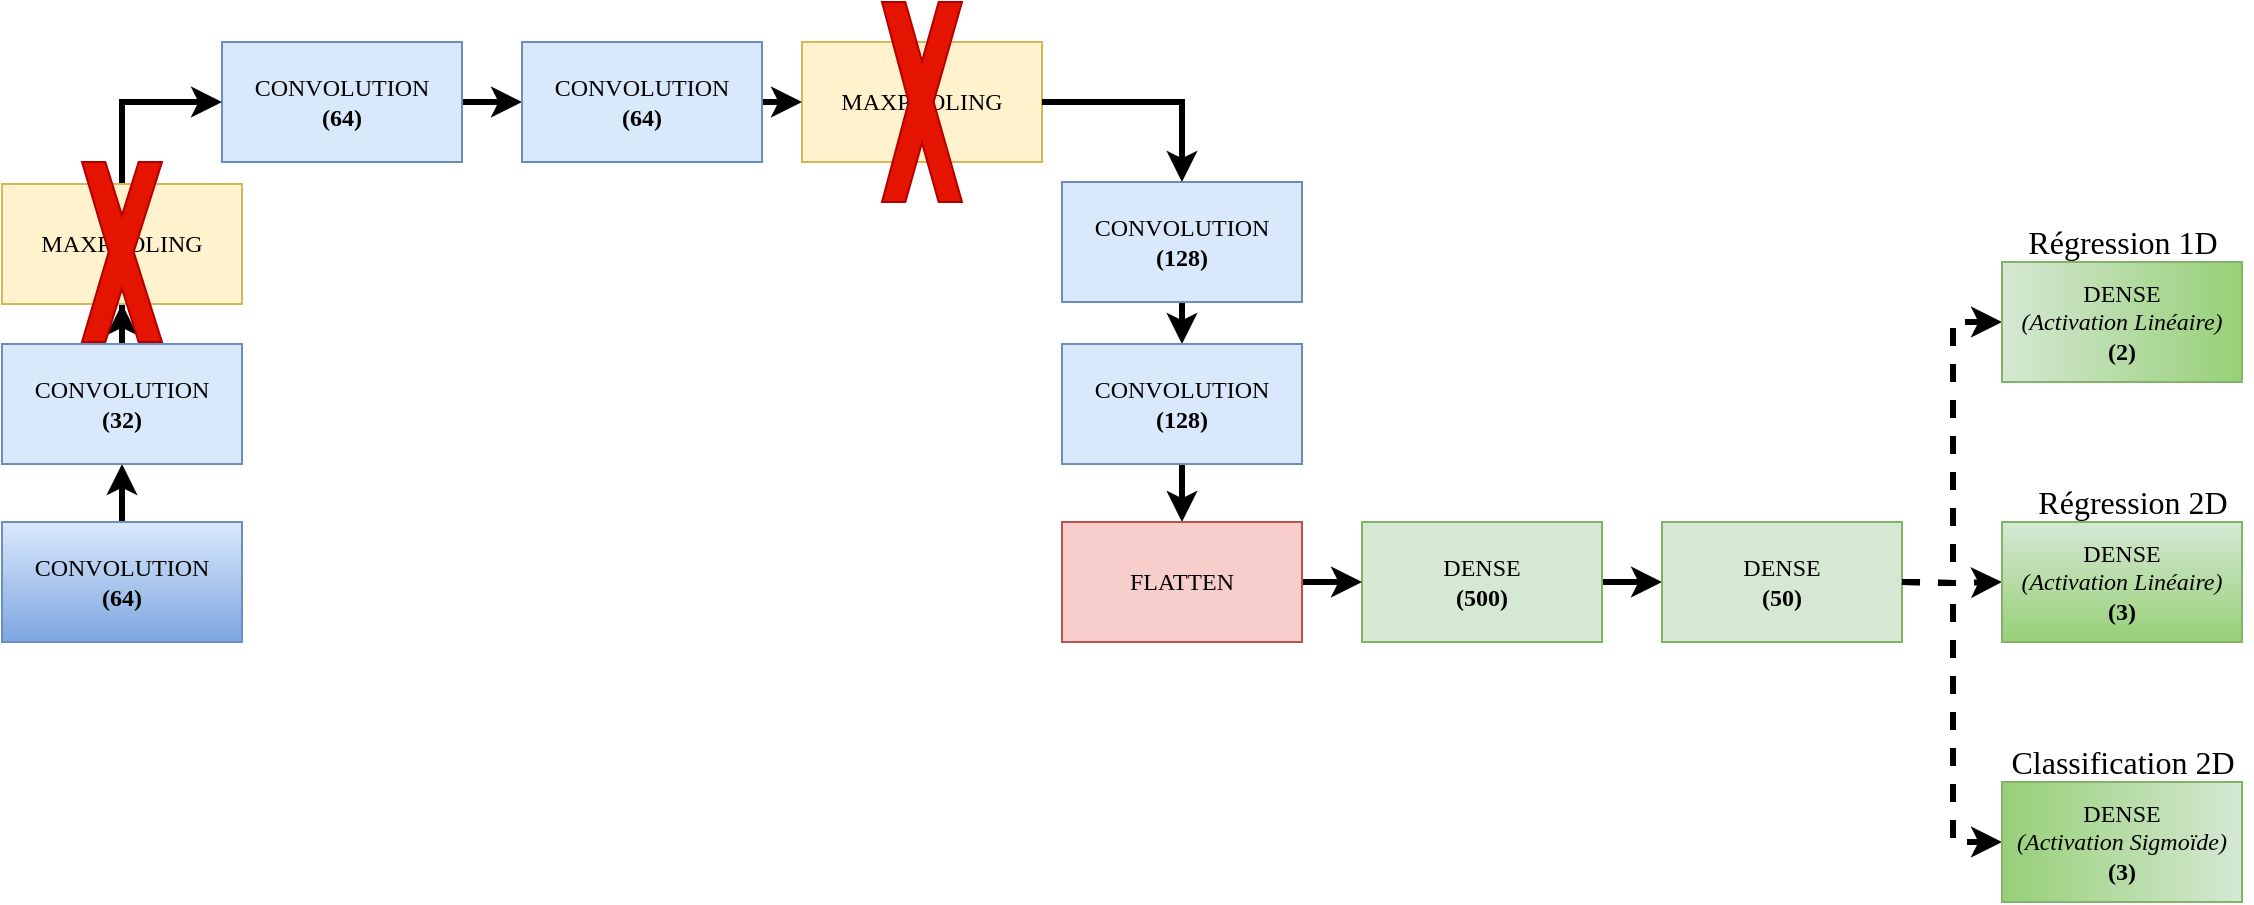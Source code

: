 <mxfile version="13.6.2" type="device" pages="2"><diagram id="00Otvtv3kpeO-yfdXEUo" name="Page-1"><mxGraphModel dx="2048" dy="341" grid="1" gridSize="10" guides="1" tooltips="1" connect="1" arrows="1" fold="1" page="1" pageScale="1" pageWidth="1169" pageHeight="827" math="0" shadow="0"><root><mxCell id="UKNlv2apCD9zDsKlRs_M-0"/><mxCell id="UKNlv2apCD9zDsKlRs_M-1" parent="UKNlv2apCD9zDsKlRs_M-0"/><mxCell id="4Qm2p6rz_KEgVh6M-fWm-0" value="&lt;font face=&quot;iwona&quot;&gt;MAXPOOLING&lt;/font&gt;" style="rounded=0;whiteSpace=wrap;html=1;rotation=0;fillColor=#fff2cc;strokeColor=#d6b656;" parent="UKNlv2apCD9zDsKlRs_M-1" vertex="1"><mxGeometry x="440" y="1110" width="120" height="60" as="geometry"/></mxCell><mxCell id="UKNlv2apCD9zDsKlRs_M-2" style="edgeStyle=orthogonalEdgeStyle;rounded=0;orthogonalLoop=1;jettySize=auto;html=1;exitX=0.5;exitY=0;exitDx=0;exitDy=0;entryX=0.5;entryY=1;entryDx=0;entryDy=0;strokeWidth=3;" parent="UKNlv2apCD9zDsKlRs_M-1" source="UKNlv2apCD9zDsKlRs_M-3" target="UKNlv2apCD9zDsKlRs_M-5" edge="1"><mxGeometry relative="1" as="geometry"/></mxCell><mxCell id="UKNlv2apCD9zDsKlRs_M-3" value="&lt;font face=&quot;Iwona&quot;&gt;CONVOLUTION&lt;br&gt;&lt;b&gt;(64)&lt;/b&gt;&lt;br&gt;&lt;/font&gt;" style="rounded=0;whiteSpace=wrap;html=1;rotation=0;fillColor=#dae8fc;strokeColor=#6c8ebf;gradientColor=#7ea6e0;" parent="UKNlv2apCD9zDsKlRs_M-1" vertex="1"><mxGeometry x="40" y="1350" width="120" height="60" as="geometry"/></mxCell><mxCell id="UKNlv2apCD9zDsKlRs_M-23" style="edgeStyle=orthogonalEdgeStyle;rounded=0;orthogonalLoop=1;jettySize=auto;html=1;exitX=0.5;exitY=0;exitDx=0;exitDy=0;strokeWidth=3;" parent="UKNlv2apCD9zDsKlRs_M-1" source="UKNlv2apCD9zDsKlRs_M-5" edge="1" target="4Qm2p6rz_KEgVh6M-fWm-2"><mxGeometry relative="1" as="geometry"><mxPoint x="100" y="1244" as="targetPoint"/></mxGeometry></mxCell><mxCell id="UKNlv2apCD9zDsKlRs_M-5" value="&lt;span style=&quot;font-family: &amp;#34;iwona&amp;#34;&quot;&gt;CONVOLUTION&lt;/span&gt;&lt;font face=&quot;Iwona&quot;&gt;&lt;br&gt;&lt;b&gt;(32)&lt;/b&gt;&lt;br&gt;&lt;/font&gt;" style="rounded=0;whiteSpace=wrap;html=1;rotation=0;fillColor=#dae8fc;strokeColor=#6c8ebf;" parent="UKNlv2apCD9zDsKlRs_M-1" vertex="1"><mxGeometry x="40" y="1261" width="120" height="60" as="geometry"/></mxCell><mxCell id="UKNlv2apCD9zDsKlRs_M-6" style="edgeStyle=orthogonalEdgeStyle;rounded=0;orthogonalLoop=1;jettySize=auto;html=1;exitX=1;exitY=0.5;exitDx=0;exitDy=0;entryX=0;entryY=0.5;entryDx=0;entryDy=0;strokeWidth=3;" parent="UKNlv2apCD9zDsKlRs_M-1" source="UKNlv2apCD9zDsKlRs_M-7" target="UKNlv2apCD9zDsKlRs_M-9" edge="1"><mxGeometry relative="1" as="geometry"/></mxCell><mxCell id="UKNlv2apCD9zDsKlRs_M-7" value="&lt;span style=&quot;font-family: &amp;#34;iwona&amp;#34;&quot;&gt;CONVOLUTION&lt;/span&gt;&lt;font face=&quot;Iwona&quot;&gt;&lt;br&gt;&lt;/font&gt;&lt;b style=&quot;font-family: &amp;#34;iwona&amp;#34;&quot;&gt;(64)&lt;/b&gt;&lt;font face=&quot;Iwona&quot;&gt;&lt;br&gt;&lt;/font&gt;" style="rounded=0;whiteSpace=wrap;html=1;rotation=0;fillColor=#dae8fc;strokeColor=#6c8ebf;" parent="UKNlv2apCD9zDsKlRs_M-1" vertex="1"><mxGeometry x="150" y="1110" width="120" height="60" as="geometry"/></mxCell><mxCell id="UKNlv2apCD9zDsKlRs_M-25" style="edgeStyle=orthogonalEdgeStyle;rounded=0;orthogonalLoop=1;jettySize=auto;html=1;exitX=1;exitY=0.5;exitDx=0;exitDy=0;strokeWidth=3;entryX=0;entryY=0.5;entryDx=0;entryDy=0;" parent="UKNlv2apCD9zDsKlRs_M-1" source="UKNlv2apCD9zDsKlRs_M-9" target="4Qm2p6rz_KEgVh6M-fWm-0" edge="1"><mxGeometry relative="1" as="geometry"><mxPoint x="440" y="1080" as="targetPoint"/></mxGeometry></mxCell><mxCell id="UKNlv2apCD9zDsKlRs_M-9" value="&lt;span style=&quot;font-family: &amp;#34;iwona&amp;#34;&quot;&gt;CONVOLUTION&lt;/span&gt;&lt;font face=&quot;Iwona&quot;&gt;&lt;br&gt;&lt;/font&gt;&lt;b style=&quot;font-family: &amp;#34;iwona&amp;#34;&quot;&gt;(64)&lt;/b&gt;&lt;font face=&quot;Iwona&quot;&gt;&lt;br&gt;&lt;/font&gt;" style="rounded=0;whiteSpace=wrap;html=1;rotation=0;fillColor=#dae8fc;strokeColor=#6c8ebf;" parent="UKNlv2apCD9zDsKlRs_M-1" vertex="1"><mxGeometry x="300" y="1110" width="120" height="60" as="geometry"/></mxCell><mxCell id="UKNlv2apCD9zDsKlRs_M-10" style="edgeStyle=orthogonalEdgeStyle;rounded=0;orthogonalLoop=1;jettySize=auto;html=1;exitX=0.5;exitY=1;exitDx=0;exitDy=0;entryX=0.5;entryY=0;entryDx=0;entryDy=0;strokeWidth=3;" parent="UKNlv2apCD9zDsKlRs_M-1" source="UKNlv2apCD9zDsKlRs_M-11" target="UKNlv2apCD9zDsKlRs_M-13" edge="1"><mxGeometry relative="1" as="geometry"/></mxCell><mxCell id="UKNlv2apCD9zDsKlRs_M-11" value="&lt;span style=&quot;font-family: &amp;#34;iwona&amp;#34;&quot;&gt;CONVOLUTION&lt;/span&gt;&lt;font face=&quot;Iwona&quot;&gt;&lt;br&gt;&lt;/font&gt;&lt;b style=&quot;font-family: &amp;#34;iwona&amp;#34;&quot;&gt;(128)&lt;/b&gt;&lt;font face=&quot;Iwona&quot;&gt;&lt;br&gt;&lt;/font&gt;" style="rounded=0;whiteSpace=wrap;html=1;rotation=0;fillColor=#dae8fc;strokeColor=#6c8ebf;" parent="UKNlv2apCD9zDsKlRs_M-1" vertex="1"><mxGeometry x="570" y="1180" width="120" height="60" as="geometry"/></mxCell><mxCell id="UKNlv2apCD9zDsKlRs_M-12" style="edgeStyle=orthogonalEdgeStyle;rounded=0;orthogonalLoop=1;jettySize=auto;html=1;exitX=0.5;exitY=1;exitDx=0;exitDy=0;entryX=0.5;entryY=0;entryDx=0;entryDy=0;strokeWidth=3;" parent="UKNlv2apCD9zDsKlRs_M-1" source="UKNlv2apCD9zDsKlRs_M-13" target="UKNlv2apCD9zDsKlRs_M-19" edge="1"><mxGeometry relative="1" as="geometry"/></mxCell><mxCell id="UKNlv2apCD9zDsKlRs_M-13" value="&lt;span style=&quot;font-family: &amp;#34;iwona&amp;#34;&quot;&gt;CONVOLUTION&lt;/span&gt;&lt;font face=&quot;Iwona&quot;&gt;&lt;br&gt;&lt;/font&gt;&lt;b style=&quot;font-family: &amp;#34;iwona&amp;#34;&quot;&gt;(128)&lt;/b&gt;&lt;font face=&quot;Iwona&quot;&gt;&lt;br&gt;&lt;/font&gt;" style="rounded=0;whiteSpace=wrap;html=1;rotation=0;fillColor=#dae8fc;strokeColor=#6c8ebf;" parent="UKNlv2apCD9zDsKlRs_M-1" vertex="1"><mxGeometry x="570" y="1261" width="120" height="60" as="geometry"/></mxCell><mxCell id="UKNlv2apCD9zDsKlRs_M-14" style="edgeStyle=orthogonalEdgeStyle;rounded=0;orthogonalLoop=1;jettySize=auto;html=1;exitX=1;exitY=0.5;exitDx=0;exitDy=0;entryX=0;entryY=0.5;entryDx=0;entryDy=0;strokeWidth=3;" parent="UKNlv2apCD9zDsKlRs_M-1" source="UKNlv2apCD9zDsKlRs_M-15" target="UKNlv2apCD9zDsKlRs_M-17" edge="1"><mxGeometry relative="1" as="geometry"/></mxCell><mxCell id="UKNlv2apCD9zDsKlRs_M-15" value="&lt;font face=&quot;Iwona&quot;&gt;DENSE&lt;br&gt;&lt;/font&gt;&lt;b style=&quot;font-family: &amp;#34;iwona&amp;#34;&quot;&gt;(500)&lt;/b&gt;&lt;font face=&quot;Iwona&quot;&gt;&lt;br&gt;&lt;/font&gt;" style="rounded=0;whiteSpace=wrap;html=1;rotation=0;fillColor=#d5e8d4;strokeColor=#82b366;" parent="UKNlv2apCD9zDsKlRs_M-1" vertex="1"><mxGeometry x="720" y="1350" width="120" height="60" as="geometry"/></mxCell><mxCell id="UKNlv2apCD9zDsKlRs_M-17" value="&lt;font face=&quot;Iwona&quot;&gt;DENSE&lt;br&gt;&lt;/font&gt;&lt;b style=&quot;font-family: &amp;#34;iwona&amp;#34;&quot;&gt;(50)&lt;/b&gt;&lt;font face=&quot;Iwona&quot;&gt;&lt;br&gt;&lt;/font&gt;" style="rounded=0;whiteSpace=wrap;html=1;rotation=0;fillColor=#d5e8d4;strokeColor=#82b366;" parent="UKNlv2apCD9zDsKlRs_M-1" vertex="1"><mxGeometry x="870" y="1350" width="120" height="60" as="geometry"/></mxCell><mxCell id="UKNlv2apCD9zDsKlRs_M-18" style="edgeStyle=orthogonalEdgeStyle;rounded=0;orthogonalLoop=1;jettySize=auto;html=1;exitX=1;exitY=0.5;exitDx=0;exitDy=0;entryX=0;entryY=0.5;entryDx=0;entryDy=0;strokeWidth=3;" parent="UKNlv2apCD9zDsKlRs_M-1" source="UKNlv2apCD9zDsKlRs_M-19" target="UKNlv2apCD9zDsKlRs_M-15" edge="1"><mxGeometry relative="1" as="geometry"/></mxCell><mxCell id="UKNlv2apCD9zDsKlRs_M-19" value="&lt;font face=&quot;Iwona&quot;&gt;FLATTEN&lt;/font&gt;" style="rounded=0;whiteSpace=wrap;html=1;rotation=0;fillColor=#f8cecc;strokeColor=#b85450;" parent="UKNlv2apCD9zDsKlRs_M-1" vertex="1"><mxGeometry x="570" y="1350" width="120" height="60" as="geometry"/></mxCell><mxCell id="4Qm2p6rz_KEgVh6M-fWm-5" style="edgeStyle=orthogonalEdgeStyle;rounded=0;orthogonalLoop=1;jettySize=auto;html=1;exitX=1;exitY=0.5;exitDx=0;exitDy=0;entryX=0.5;entryY=0;entryDx=0;entryDy=0;strokeWidth=3;" parent="UKNlv2apCD9zDsKlRs_M-1" source="4Qm2p6rz_KEgVh6M-fWm-0" target="UKNlv2apCD9zDsKlRs_M-11" edge="1"><mxGeometry relative="1" as="geometry"/></mxCell><mxCell id="4Qm2p6rz_KEgVh6M-fWm-4" style="edgeStyle=orthogonalEdgeStyle;rounded=0;orthogonalLoop=1;jettySize=auto;html=1;exitX=0.5;exitY=0;exitDx=0;exitDy=0;entryX=0;entryY=0.5;entryDx=0;entryDy=0;strokeWidth=3;" parent="UKNlv2apCD9zDsKlRs_M-1" source="4Qm2p6rz_KEgVh6M-fWm-2" target="UKNlv2apCD9zDsKlRs_M-7" edge="1"><mxGeometry relative="1" as="geometry"/></mxCell><mxCell id="4Qm2p6rz_KEgVh6M-fWm-2" value="&lt;font face=&quot;iwona&quot;&gt;MAXPOOLING&lt;/font&gt;" style="rounded=0;whiteSpace=wrap;html=1;rotation=0;fillColor=#fff2cc;strokeColor=#d6b656;" parent="UKNlv2apCD9zDsKlRs_M-1" vertex="1"><mxGeometry x="40" y="1181" width="120" height="60" as="geometry"/></mxCell><mxCell id="_ALWueje62S_CPxYhR7v-0" value="" style="verticalLabelPosition=bottom;verticalAlign=top;html=1;shape=mxgraph.basic.x;fillColor=#e51400;strokeColor=#B20000;fontColor=#ffffff;" parent="UKNlv2apCD9zDsKlRs_M-1" vertex="1"><mxGeometry x="480" y="1090" width="40" height="100" as="geometry"/></mxCell><mxCell id="_ALWueje62S_CPxYhR7v-1" value="" style="verticalLabelPosition=bottom;verticalAlign=top;html=1;shape=mxgraph.basic.x;fillColor=#e51400;strokeColor=#B20000;fontColor=#ffffff;" parent="UKNlv2apCD9zDsKlRs_M-1" vertex="1"><mxGeometry x="80" y="1170" width="40" height="90" as="geometry"/></mxCell><mxCell id="kGxN3ogbd6R_nxYYPIKN-0" style="edgeStyle=orthogonalEdgeStyle;rounded=0;orthogonalLoop=1;jettySize=auto;html=1;exitX=1;exitY=0.5;exitDx=0;exitDy=0;entryX=0;entryY=0.5;entryDx=0;entryDy=0;strokeWidth=3;dashed=1;" edge="1" parent="UKNlv2apCD9zDsKlRs_M-1" target="kGxN3ogbd6R_nxYYPIKN-3"><mxGeometry relative="1" as="geometry"><mxPoint x="990" y="1380" as="sourcePoint"/></mxGeometry></mxCell><mxCell id="kGxN3ogbd6R_nxYYPIKN-1" style="edgeStyle=orthogonalEdgeStyle;rounded=0;orthogonalLoop=1;jettySize=auto;html=1;exitX=1;exitY=0.5;exitDx=0;exitDy=0;entryX=0;entryY=0.5;entryDx=0;entryDy=0;dashed=1;strokeWidth=3;" edge="1" parent="UKNlv2apCD9zDsKlRs_M-1" target="kGxN3ogbd6R_nxYYPIKN-4"><mxGeometry relative="1" as="geometry"><mxPoint x="990" y="1380" as="sourcePoint"/></mxGeometry></mxCell><mxCell id="kGxN3ogbd6R_nxYYPIKN-2" style="edgeStyle=orthogonalEdgeStyle;rounded=0;orthogonalLoop=1;jettySize=auto;html=1;exitX=1;exitY=0.5;exitDx=0;exitDy=0;entryX=0;entryY=0.5;entryDx=0;entryDy=0;dashed=1;strokeWidth=3;" edge="1" parent="UKNlv2apCD9zDsKlRs_M-1" target="kGxN3ogbd6R_nxYYPIKN-5"><mxGeometry relative="1" as="geometry"><mxPoint x="990" y="1380" as="sourcePoint"/></mxGeometry></mxCell><mxCell id="kGxN3ogbd6R_nxYYPIKN-3" value="&lt;font face=&quot;Iwona&quot;&gt;DENSE&lt;br&gt;&lt;i&gt;(Activation Linéaire)&lt;br&gt;&lt;/i&gt;&lt;/font&gt;&lt;b style=&quot;font-family: &amp;#34;iwona&amp;#34;&quot;&gt;(2)&lt;/b&gt;&lt;font face=&quot;Iwona&quot;&gt;&lt;i&gt;&lt;br&gt;&lt;/i&gt;&lt;/font&gt;" style="rounded=0;whiteSpace=wrap;html=1;rotation=0;fillColor=#d5e8d4;strokeColor=#82b366;gradientColor=#97d077;gradientDirection=east;" vertex="1" parent="UKNlv2apCD9zDsKlRs_M-1"><mxGeometry x="1040" y="1220" width="120" height="60" as="geometry"/></mxCell><mxCell id="kGxN3ogbd6R_nxYYPIKN-4" value="&lt;font face=&quot;Iwona&quot;&gt;DENSE&lt;br&gt;&lt;/font&gt;&lt;i style=&quot;font-family: &amp;#34;iwona&amp;#34;&quot;&gt;(&lt;/i&gt;&lt;i style=&quot;font-family: &amp;#34;iwona&amp;#34;&quot;&gt;Activation Linéaire&lt;/i&gt;&lt;i style=&quot;font-family: &amp;#34;iwona&amp;#34;&quot;&gt;)&lt;/i&gt;&lt;font face=&quot;Iwona&quot;&gt;&lt;i&gt;&lt;br&gt;&lt;/i&gt;&lt;/font&gt;&lt;b style=&quot;font-family: &amp;#34;iwona&amp;#34;&quot;&gt;(3)&lt;/b&gt;&lt;font face=&quot;Iwona&quot;&gt;&lt;i&gt;&lt;br&gt;&lt;/i&gt;&lt;/font&gt;" style="rounded=0;whiteSpace=wrap;html=1;rotation=0;fillColor=#d5e8d4;strokeColor=#82b366;gradientColor=#97d077;" vertex="1" parent="UKNlv2apCD9zDsKlRs_M-1"><mxGeometry x="1040" y="1350" width="120" height="60" as="geometry"/></mxCell><mxCell id="kGxN3ogbd6R_nxYYPIKN-5" value="&lt;font face=&quot;Iwona&quot;&gt;DENSE&lt;br&gt;&lt;/font&gt;&lt;i style=&quot;font-family: &amp;#34;iwona&amp;#34;&quot;&gt;(Activation Sigmoïde)&lt;/i&gt;&lt;font face=&quot;Iwona&quot;&gt;&lt;i&gt;&lt;br&gt;&lt;/i&gt;&lt;/font&gt;&lt;b style=&quot;font-family: &amp;#34;iwona&amp;#34;&quot;&gt;(3)&lt;/b&gt;&lt;font face=&quot;Iwona&quot;&gt;&lt;i&gt;&lt;br&gt;&lt;/i&gt;&lt;/font&gt;" style="rounded=0;whiteSpace=wrap;html=1;rotation=0;fillColor=#d5e8d4;strokeColor=#82b366;gradientColor=#97d077;gradientDirection=west;" vertex="1" parent="UKNlv2apCD9zDsKlRs_M-1"><mxGeometry x="1040" y="1480" width="120" height="60" as="geometry"/></mxCell><mxCell id="kGxN3ogbd6R_nxYYPIKN-6" value="&lt;font face=&quot;Iwona&quot; style=&quot;font-size: 16px&quot;&gt;Régression 1D&lt;/font&gt;" style="text;html=1;align=center;verticalAlign=middle;resizable=0;points=[];autosize=1;" vertex="1" parent="UKNlv2apCD9zDsKlRs_M-1"><mxGeometry x="1040" y="1200" width="120" height="20" as="geometry"/></mxCell><mxCell id="kGxN3ogbd6R_nxYYPIKN-7" value="&lt;font face=&quot;Iwona&quot; style=&quot;font-size: 16px&quot;&gt;Régression 2D&lt;/font&gt;" style="text;html=1;align=center;verticalAlign=middle;resizable=0;points=[];autosize=1;" vertex="1" parent="UKNlv2apCD9zDsKlRs_M-1"><mxGeometry x="1045" y="1330" width="120" height="20" as="geometry"/></mxCell><mxCell id="kGxN3ogbd6R_nxYYPIKN-8" value="&lt;font face=&quot;Iwona&quot; style=&quot;font-size: 16px&quot;&gt;Classification 2D&lt;/font&gt;" style="text;html=1;align=center;verticalAlign=middle;resizable=0;points=[];autosize=1;" vertex="1" parent="UKNlv2apCD9zDsKlRs_M-1"><mxGeometry x="1035" y="1460" width="130" height="20" as="geometry"/></mxCell></root></mxGraphModel></diagram><diagram id="0EW_c9BP7bmkgiEVMeh-" name="Page-2"><mxGraphModel dx="2048" dy="341" grid="1" gridSize="10" guides="1" tooltips="1" connect="1" arrows="1" fold="1" page="1" pageScale="1" pageWidth="1169" pageHeight="827" math="0" shadow="0"><root><mxCell id="0"/><mxCell id="1" parent="0"/><mxCell id="84BTfU_nzj6-oOT2BqkX-2" style="edgeStyle=orthogonalEdgeStyle;rounded=0;orthogonalLoop=1;jettySize=auto;html=1;exitX=0.5;exitY=0;exitDx=0;exitDy=0;entryX=0.5;entryY=1;entryDx=0;entryDy=0;strokeWidth=3;" edge="1" parent="1" source="84BTfU_nzj6-oOT2BqkX-3" target="84BTfU_nzj6-oOT2BqkX-5"><mxGeometry relative="1" as="geometry"/></mxCell><mxCell id="84BTfU_nzj6-oOT2BqkX-3" value="&lt;font face=&quot;Iwona&quot;&gt;CONVOLUTION&lt;br&gt;&lt;b&gt;(64)&lt;/b&gt;&lt;br&gt;&lt;/font&gt;" style="rounded=0;whiteSpace=wrap;html=1;rotation=0;fillColor=#dae8fc;strokeColor=#6c8ebf;gradientColor=#7ea6e0;" vertex="1" parent="1"><mxGeometry x="40" y="1350" width="120" height="60" as="geometry"/></mxCell><mxCell id="84BTfU_nzj6-oOT2BqkX-4" style="edgeStyle=orthogonalEdgeStyle;rounded=0;orthogonalLoop=1;jettySize=auto;html=1;exitX=0.5;exitY=0;exitDx=0;exitDy=0;strokeWidth=3;entryX=0;entryY=0.5;entryDx=0;entryDy=0;" edge="1" parent="1" source="84BTfU_nzj6-oOT2BqkX-5" target="84BTfU_nzj6-oOT2BqkX-7"><mxGeometry relative="1" as="geometry"><mxPoint x="100" y="1244" as="targetPoint"/></mxGeometry></mxCell><mxCell id="84BTfU_nzj6-oOT2BqkX-5" value="&lt;span style=&quot;font-family: &amp;#34;iwona&amp;#34;&quot;&gt;CONVOLUTION&lt;/span&gt;&lt;font face=&quot;Iwona&quot;&gt;&lt;br&gt;&lt;b&gt;(32)&lt;/b&gt;&lt;br&gt;&lt;/font&gt;" style="rounded=0;whiteSpace=wrap;html=1;rotation=0;fillColor=#dae8fc;strokeColor=#6c8ebf;" vertex="1" parent="1"><mxGeometry x="40" y="1261" width="120" height="60" as="geometry"/></mxCell><mxCell id="84BTfU_nzj6-oOT2BqkX-6" style="edgeStyle=orthogonalEdgeStyle;rounded=0;orthogonalLoop=1;jettySize=auto;html=1;exitX=1;exitY=0.5;exitDx=0;exitDy=0;entryX=0;entryY=0.5;entryDx=0;entryDy=0;strokeWidth=3;" edge="1" parent="1" source="84BTfU_nzj6-oOT2BqkX-7" target="84BTfU_nzj6-oOT2BqkX-9"><mxGeometry relative="1" as="geometry"/></mxCell><mxCell id="84BTfU_nzj6-oOT2BqkX-7" value="&lt;span style=&quot;font-family: &amp;#34;iwona&amp;#34;&quot;&gt;CONVOLUTION&lt;/span&gt;&lt;font face=&quot;Iwona&quot;&gt;&lt;br&gt;&lt;/font&gt;&lt;b style=&quot;font-family: &amp;#34;iwona&amp;#34;&quot;&gt;(64)&lt;/b&gt;&lt;font face=&quot;Iwona&quot;&gt;&lt;br&gt;&lt;/font&gt;" style="rounded=0;whiteSpace=wrap;html=1;rotation=0;fillColor=#dae8fc;strokeColor=#6c8ebf;" vertex="1" parent="1"><mxGeometry x="150" y="1110" width="120" height="60" as="geometry"/></mxCell><mxCell id="84BTfU_nzj6-oOT2BqkX-8" style="edgeStyle=orthogonalEdgeStyle;rounded=0;orthogonalLoop=1;jettySize=auto;html=1;exitX=1;exitY=0.5;exitDx=0;exitDy=0;strokeWidth=3;entryX=0.5;entryY=0;entryDx=0;entryDy=0;" edge="1" parent="1" source="84BTfU_nzj6-oOT2BqkX-9" target="84BTfU_nzj6-oOT2BqkX-11"><mxGeometry relative="1" as="geometry"><mxPoint x="440" y="1140" as="targetPoint"/></mxGeometry></mxCell><mxCell id="84BTfU_nzj6-oOT2BqkX-9" value="&lt;span style=&quot;font-family: &amp;#34;iwona&amp;#34;&quot;&gt;CONVOLUTION&lt;/span&gt;&lt;font face=&quot;Iwona&quot;&gt;&lt;br&gt;&lt;/font&gt;&lt;b style=&quot;font-family: &amp;#34;iwona&amp;#34;&quot;&gt;(64)&lt;/b&gt;&lt;font face=&quot;Iwona&quot;&gt;&lt;br&gt;&lt;/font&gt;" style="rounded=0;whiteSpace=wrap;html=1;rotation=0;fillColor=#dae8fc;strokeColor=#6c8ebf;" vertex="1" parent="1"><mxGeometry x="300" y="1110" width="120" height="60" as="geometry"/></mxCell><mxCell id="84BTfU_nzj6-oOT2BqkX-10" style="edgeStyle=orthogonalEdgeStyle;rounded=0;orthogonalLoop=1;jettySize=auto;html=1;exitX=0.5;exitY=1;exitDx=0;exitDy=0;entryX=0.5;entryY=0;entryDx=0;entryDy=0;strokeWidth=3;" edge="1" parent="1" source="84BTfU_nzj6-oOT2BqkX-11" target="84BTfU_nzj6-oOT2BqkX-13"><mxGeometry relative="1" as="geometry"/></mxCell><mxCell id="84BTfU_nzj6-oOT2BqkX-11" value="&lt;span style=&quot;font-family: &amp;#34;iwona&amp;#34;&quot;&gt;CONVOLUTION&lt;/span&gt;&lt;font face=&quot;Iwona&quot;&gt;&lt;br&gt;&lt;/font&gt;&lt;b style=&quot;font-family: &amp;#34;iwona&amp;#34;&quot;&gt;(128)&lt;/b&gt;&lt;font face=&quot;Iwona&quot;&gt;&lt;br&gt;&lt;/font&gt;" style="rounded=0;whiteSpace=wrap;html=1;rotation=0;fillColor=#dae8fc;strokeColor=#6c8ebf;" vertex="1" parent="1"><mxGeometry x="570" y="1180" width="120" height="60" as="geometry"/></mxCell><mxCell id="84BTfU_nzj6-oOT2BqkX-12" style="edgeStyle=orthogonalEdgeStyle;rounded=0;orthogonalLoop=1;jettySize=auto;html=1;exitX=0.5;exitY=1;exitDx=0;exitDy=0;entryX=0.5;entryY=0;entryDx=0;entryDy=0;strokeWidth=3;" edge="1" parent="1" source="84BTfU_nzj6-oOT2BqkX-13" target="84BTfU_nzj6-oOT2BqkX-21"><mxGeometry relative="1" as="geometry"/></mxCell><mxCell id="84BTfU_nzj6-oOT2BqkX-13" value="&lt;span style=&quot;font-family: &amp;#34;iwona&amp;#34;&quot;&gt;CONVOLUTION&lt;/span&gt;&lt;font face=&quot;Iwona&quot;&gt;&lt;br&gt;&lt;/font&gt;&lt;b style=&quot;font-family: &amp;#34;iwona&amp;#34;&quot;&gt;(128)&lt;/b&gt;&lt;font face=&quot;Iwona&quot;&gt;&lt;br&gt;&lt;/font&gt;" style="rounded=0;whiteSpace=wrap;html=1;rotation=0;fillColor=#dae8fc;strokeColor=#6c8ebf;" vertex="1" parent="1"><mxGeometry x="570" y="1261" width="120" height="60" as="geometry"/></mxCell><mxCell id="84BTfU_nzj6-oOT2BqkX-14" style="edgeStyle=orthogonalEdgeStyle;rounded=0;orthogonalLoop=1;jettySize=auto;html=1;exitX=1;exitY=0.5;exitDx=0;exitDy=0;entryX=0;entryY=0.5;entryDx=0;entryDy=0;strokeWidth=3;" edge="1" parent="1" source="84BTfU_nzj6-oOT2BqkX-15" target="84BTfU_nzj6-oOT2BqkX-19"><mxGeometry relative="1" as="geometry"/></mxCell><mxCell id="84BTfU_nzj6-oOT2BqkX-15" value="&lt;font face=&quot;Iwona&quot;&gt;DENSE&lt;br&gt;&lt;/font&gt;&lt;b style=&quot;font-family: &amp;#34;iwona&amp;#34;&quot;&gt;(500)&lt;/b&gt;&lt;font face=&quot;Iwona&quot;&gt;&lt;br&gt;&lt;/font&gt;" style="rounded=0;whiteSpace=wrap;html=1;rotation=0;fillColor=#d5e8d4;strokeColor=#82b366;" vertex="1" parent="1"><mxGeometry x="720" y="1350" width="120" height="60" as="geometry"/></mxCell><mxCell id="84BTfU_nzj6-oOT2BqkX-16" style="edgeStyle=orthogonalEdgeStyle;rounded=0;orthogonalLoop=1;jettySize=auto;html=1;exitX=1;exitY=0.5;exitDx=0;exitDy=0;entryX=0;entryY=0.5;entryDx=0;entryDy=0;strokeWidth=3;dashed=1;" edge="1" parent="1" source="84BTfU_nzj6-oOT2BqkX-19" target="84BTfU_nzj6-oOT2BqkX-22"><mxGeometry relative="1" as="geometry"/></mxCell><mxCell id="84BTfU_nzj6-oOT2BqkX-17" style="edgeStyle=orthogonalEdgeStyle;rounded=0;orthogonalLoop=1;jettySize=auto;html=1;exitX=1;exitY=0.5;exitDx=0;exitDy=0;entryX=0;entryY=0.5;entryDx=0;entryDy=0;dashed=1;strokeWidth=3;" edge="1" parent="1" source="84BTfU_nzj6-oOT2BqkX-19" target="84BTfU_nzj6-oOT2BqkX-23"><mxGeometry relative="1" as="geometry"/></mxCell><mxCell id="84BTfU_nzj6-oOT2BqkX-18" style="edgeStyle=orthogonalEdgeStyle;rounded=0;orthogonalLoop=1;jettySize=auto;html=1;exitX=1;exitY=0.5;exitDx=0;exitDy=0;entryX=0;entryY=0.5;entryDx=0;entryDy=0;dashed=1;strokeWidth=3;" edge="1" parent="1" source="84BTfU_nzj6-oOT2BqkX-19" target="84BTfU_nzj6-oOT2BqkX-24"><mxGeometry relative="1" as="geometry"/></mxCell><mxCell id="84BTfU_nzj6-oOT2BqkX-19" value="&lt;font face=&quot;Iwona&quot;&gt;DENSE&lt;br&gt;&lt;/font&gt;&lt;b style=&quot;font-family: &amp;#34;iwona&amp;#34;&quot;&gt;(50)&lt;/b&gt;&lt;font face=&quot;Iwona&quot;&gt;&lt;br&gt;&lt;/font&gt;" style="rounded=0;whiteSpace=wrap;html=1;rotation=0;fillColor=#d5e8d4;strokeColor=#82b366;" vertex="1" parent="1"><mxGeometry x="870" y="1350" width="120" height="60" as="geometry"/></mxCell><mxCell id="84BTfU_nzj6-oOT2BqkX-20" style="edgeStyle=orthogonalEdgeStyle;rounded=0;orthogonalLoop=1;jettySize=auto;html=1;exitX=1;exitY=0.5;exitDx=0;exitDy=0;entryX=0;entryY=0.5;entryDx=0;entryDy=0;strokeWidth=3;" edge="1" parent="1" source="84BTfU_nzj6-oOT2BqkX-21" target="84BTfU_nzj6-oOT2BqkX-15"><mxGeometry relative="1" as="geometry"/></mxCell><mxCell id="84BTfU_nzj6-oOT2BqkX-21" value="&lt;font face=&quot;Iwona&quot;&gt;FLATTEN&lt;/font&gt;" style="rounded=0;whiteSpace=wrap;html=1;rotation=0;fillColor=#f8cecc;strokeColor=#b85450;" vertex="1" parent="1"><mxGeometry x="570" y="1350" width="120" height="60" as="geometry"/></mxCell><mxCell id="84BTfU_nzj6-oOT2BqkX-22" value="&lt;font face=&quot;Iwona&quot;&gt;DENSE&lt;br&gt;&lt;i&gt;(Activation Linéaire)&lt;br&gt;&lt;/i&gt;&lt;/font&gt;&lt;b style=&quot;font-family: &amp;#34;iwona&amp;#34;&quot;&gt;(2)&lt;/b&gt;&lt;font face=&quot;Iwona&quot;&gt;&lt;i&gt;&lt;br&gt;&lt;/i&gt;&lt;/font&gt;" style="rounded=0;whiteSpace=wrap;html=1;rotation=0;fillColor=#d5e8d4;strokeColor=#82b366;gradientColor=#97d077;gradientDirection=east;" vertex="1" parent="1"><mxGeometry x="1040" y="1220" width="120" height="60" as="geometry"/></mxCell><mxCell id="84BTfU_nzj6-oOT2BqkX-23" value="&lt;font face=&quot;Iwona&quot;&gt;DENSE&lt;br&gt;&lt;/font&gt;&lt;i style=&quot;font-family: &amp;#34;iwona&amp;#34;&quot;&gt;(&lt;/i&gt;&lt;i style=&quot;font-family: &amp;#34;iwona&amp;#34;&quot;&gt;Activation Linéaire&lt;/i&gt;&lt;i style=&quot;font-family: &amp;#34;iwona&amp;#34;&quot;&gt;)&lt;/i&gt;&lt;font face=&quot;Iwona&quot;&gt;&lt;i&gt;&lt;br&gt;&lt;/i&gt;&lt;/font&gt;&lt;b style=&quot;font-family: &amp;#34;iwona&amp;#34;&quot;&gt;(3)&lt;/b&gt;&lt;font face=&quot;Iwona&quot;&gt;&lt;i&gt;&lt;br&gt;&lt;/i&gt;&lt;/font&gt;" style="rounded=0;whiteSpace=wrap;html=1;rotation=0;fillColor=#d5e8d4;strokeColor=#82b366;gradientColor=#97d077;" vertex="1" parent="1"><mxGeometry x="1040" y="1350" width="120" height="60" as="geometry"/></mxCell><mxCell id="84BTfU_nzj6-oOT2BqkX-24" value="&lt;font face=&quot;Iwona&quot;&gt;DENSE&lt;br&gt;&lt;/font&gt;&lt;i style=&quot;font-family: &amp;#34;iwona&amp;#34;&quot;&gt;(Activation Sigmoïde)&lt;/i&gt;&lt;font face=&quot;Iwona&quot;&gt;&lt;i&gt;&lt;br&gt;&lt;/i&gt;&lt;/font&gt;&lt;b style=&quot;font-family: &amp;#34;iwona&amp;#34;&quot;&gt;(3)&lt;/b&gt;&lt;font face=&quot;Iwona&quot;&gt;&lt;i&gt;&lt;br&gt;&lt;/i&gt;&lt;/font&gt;" style="rounded=0;whiteSpace=wrap;html=1;rotation=0;fillColor=#d5e8d4;strokeColor=#82b366;gradientColor=#97d077;gradientDirection=west;" vertex="1" parent="1"><mxGeometry x="1040" y="1480" width="120" height="60" as="geometry"/></mxCell><mxCell id="84BTfU_nzj6-oOT2BqkX-25" value="&lt;font face=&quot;Iwona&quot; style=&quot;font-size: 16px&quot;&gt;Régression 1D&lt;/font&gt;" style="text;html=1;align=center;verticalAlign=middle;resizable=0;points=[];autosize=1;" vertex="1" parent="1"><mxGeometry x="1040" y="1200" width="120" height="20" as="geometry"/></mxCell><mxCell id="84BTfU_nzj6-oOT2BqkX-26" value="&lt;font face=&quot;Iwona&quot; style=&quot;font-size: 16px&quot;&gt;Régression 2D&lt;/font&gt;" style="text;html=1;align=center;verticalAlign=middle;resizable=0;points=[];autosize=1;" vertex="1" parent="1"><mxGeometry x="1045" y="1330" width="120" height="20" as="geometry"/></mxCell><mxCell id="84BTfU_nzj6-oOT2BqkX-27" value="&lt;font face=&quot;Iwona&quot; style=&quot;font-size: 16px&quot;&gt;Classification 2D&lt;/font&gt;" style="text;html=1;align=center;verticalAlign=middle;resizable=0;points=[];autosize=1;" vertex="1" parent="1"><mxGeometry x="1035" y="1460" width="130" height="20" as="geometry"/></mxCell></root></mxGraphModel></diagram></mxfile>